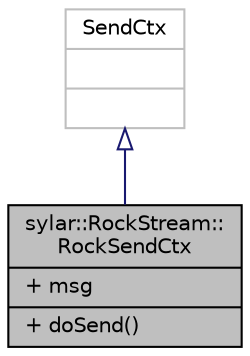 digraph "sylar::RockStream::RockSendCtx"
{
 // LATEX_PDF_SIZE
  edge [fontname="Helvetica",fontsize="10",labelfontname="Helvetica",labelfontsize="10"];
  node [fontname="Helvetica",fontsize="10",shape=record];
  Node1 [label="{sylar::RockStream::\lRockSendCtx\n|+ msg\l|+ doSend()\l}",height=0.2,width=0.4,color="black", fillcolor="grey75", style="filled", fontcolor="black",tooltip=" "];
  Node2 -> Node1 [dir="back",color="midnightblue",fontsize="10",style="solid",arrowtail="onormal",fontname="Helvetica"];
  Node2 [label="{SendCtx\n||}",height=0.2,width=0.4,color="grey75", fillcolor="white", style="filled",tooltip=" "];
}
